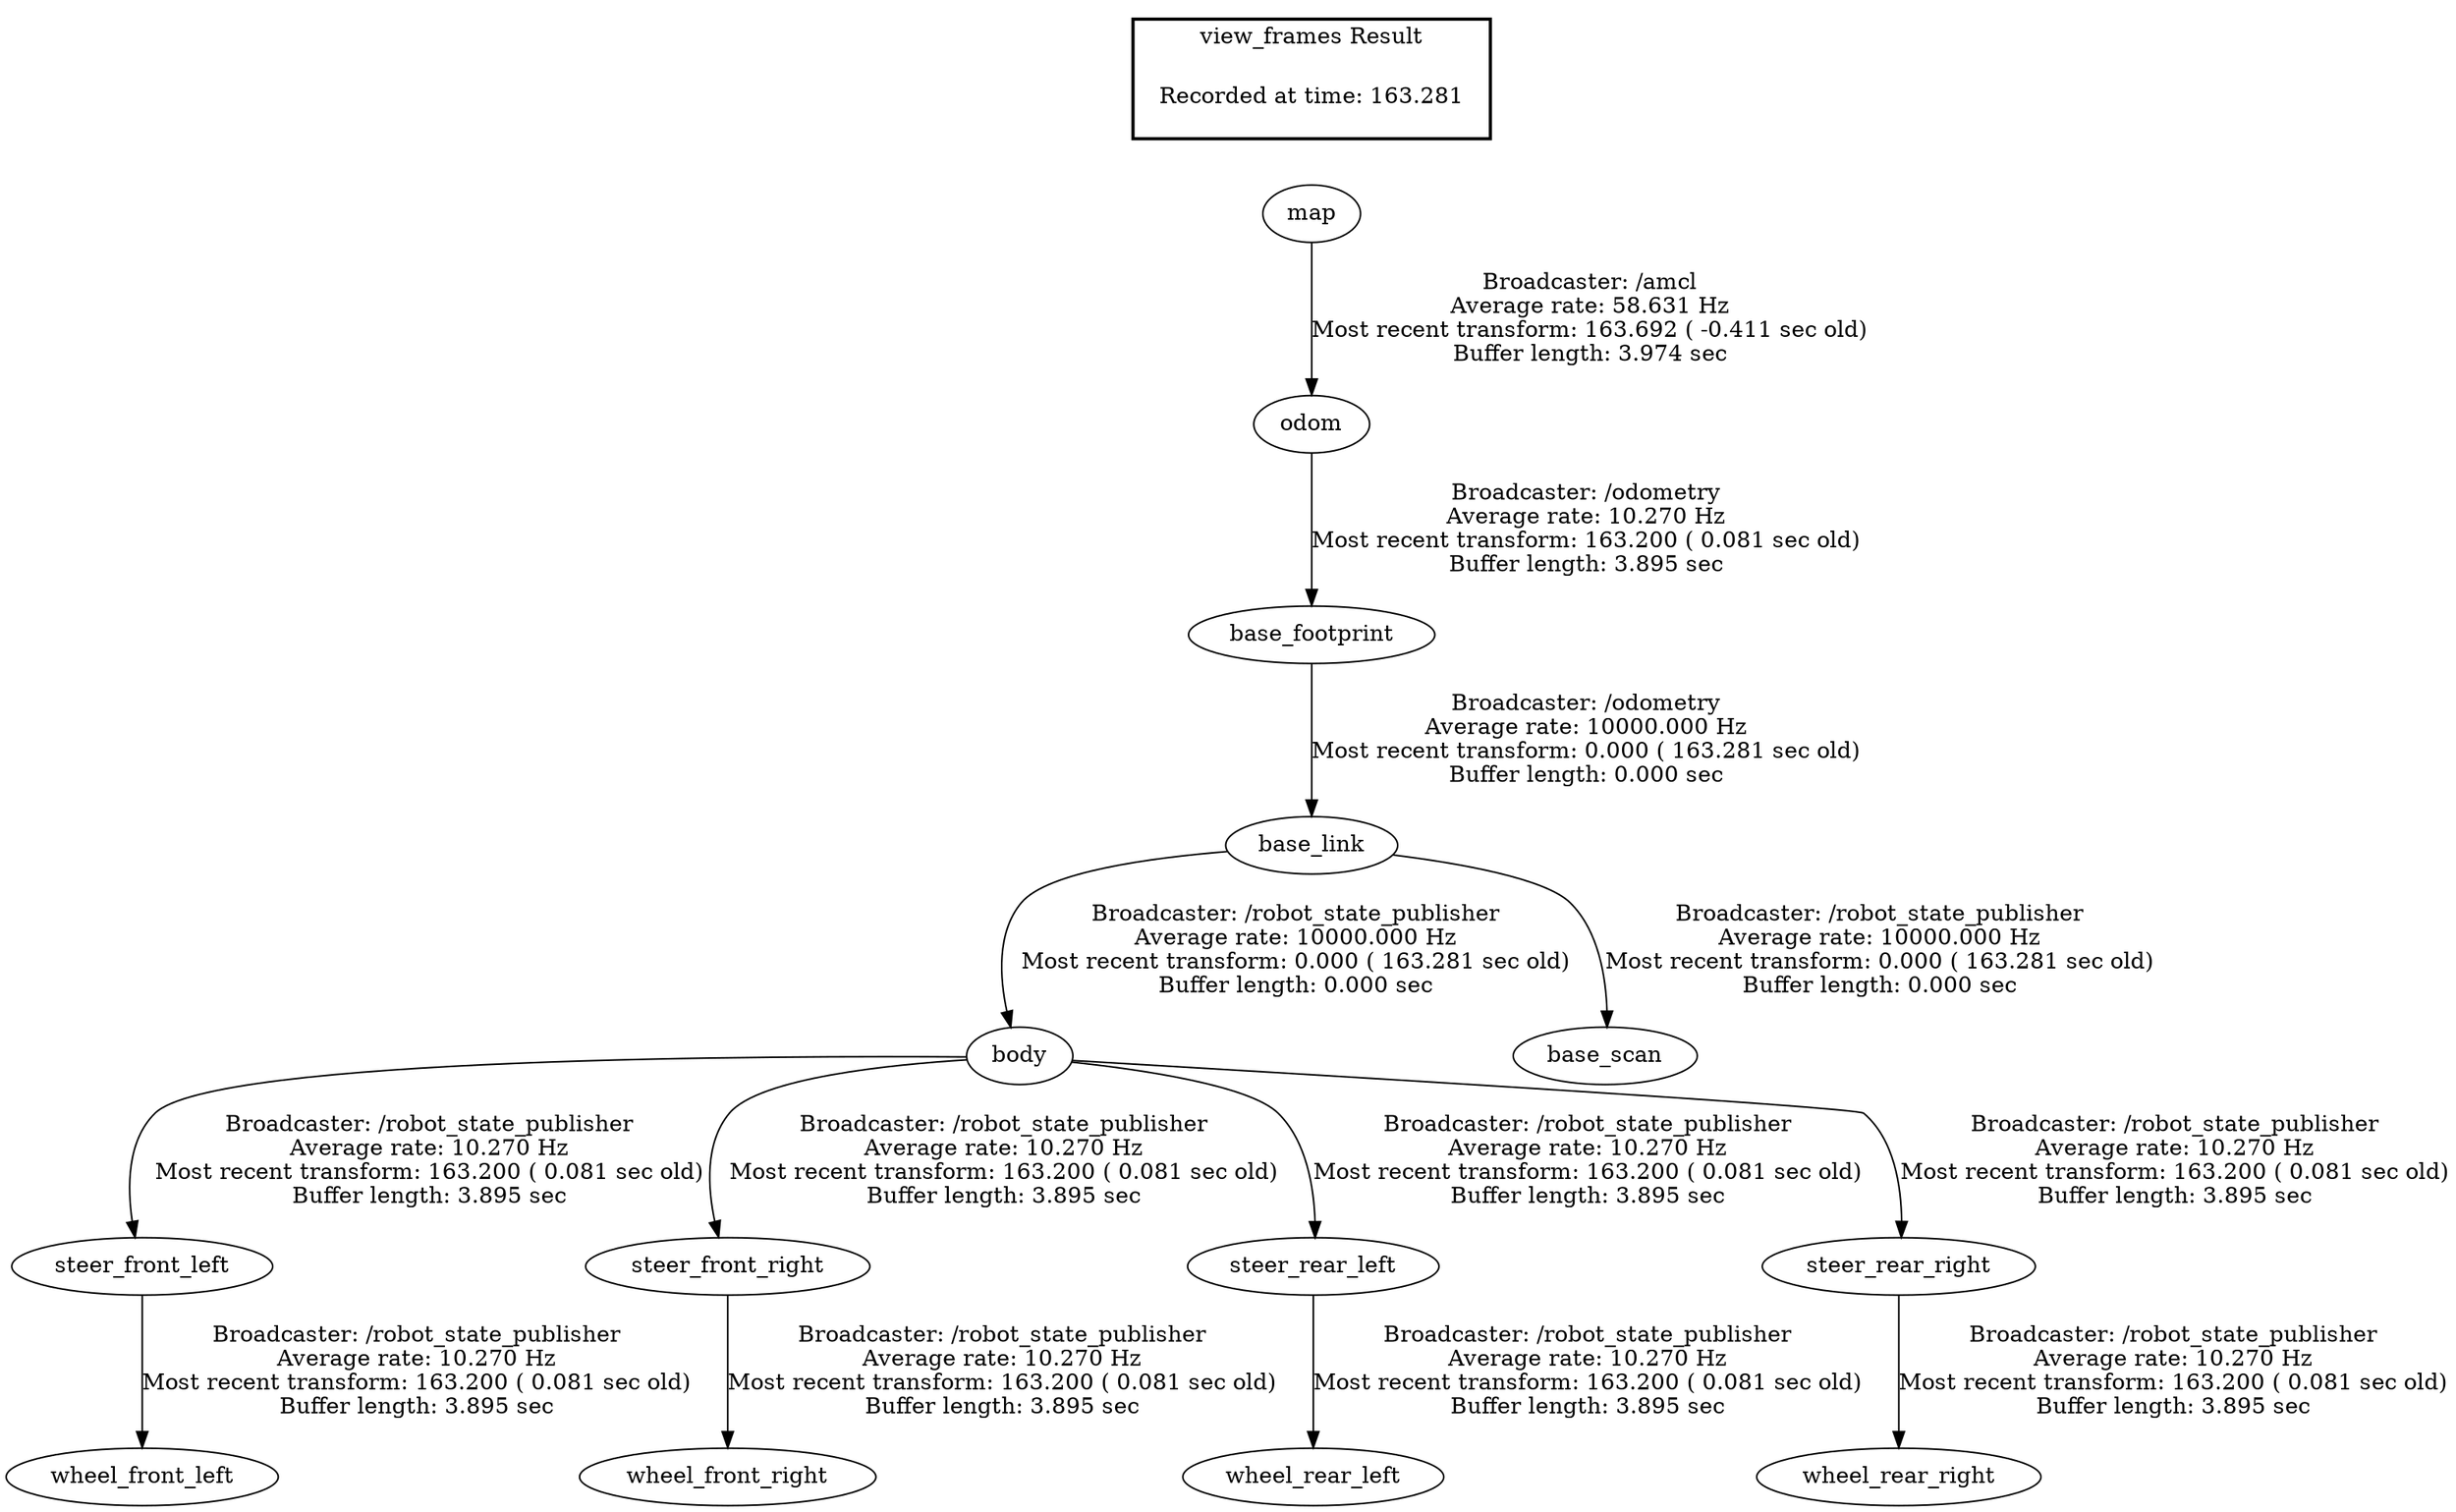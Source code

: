 digraph G {
"base_footprint" -> "base_link"[label="Broadcaster: /odometry\nAverage rate: 10000.000 Hz\nMost recent transform: 0.000 ( 163.281 sec old)\nBuffer length: 0.000 sec\n"];
"odom" -> "base_footprint"[label="Broadcaster: /odometry\nAverage rate: 10.270 Hz\nMost recent transform: 163.200 ( 0.081 sec old)\nBuffer length: 3.895 sec\n"];
"base_link" -> "body"[label="Broadcaster: /robot_state_publisher\nAverage rate: 10000.000 Hz\nMost recent transform: 0.000 ( 163.281 sec old)\nBuffer length: 0.000 sec\n"];
"base_link" -> "base_scan"[label="Broadcaster: /robot_state_publisher\nAverage rate: 10000.000 Hz\nMost recent transform: 0.000 ( 163.281 sec old)\nBuffer length: 0.000 sec\n"];
"map" -> "odom"[label="Broadcaster: /amcl\nAverage rate: 58.631 Hz\nMost recent transform: 163.692 ( -0.411 sec old)\nBuffer length: 3.974 sec\n"];
"body" -> "steer_front_left"[label="Broadcaster: /robot_state_publisher\nAverage rate: 10.270 Hz\nMost recent transform: 163.200 ( 0.081 sec old)\nBuffer length: 3.895 sec\n"];
"body" -> "steer_front_right"[label="Broadcaster: /robot_state_publisher\nAverage rate: 10.270 Hz\nMost recent transform: 163.200 ( 0.081 sec old)\nBuffer length: 3.895 sec\n"];
"body" -> "steer_rear_left"[label="Broadcaster: /robot_state_publisher\nAverage rate: 10.270 Hz\nMost recent transform: 163.200 ( 0.081 sec old)\nBuffer length: 3.895 sec\n"];
"body" -> "steer_rear_right"[label="Broadcaster: /robot_state_publisher\nAverage rate: 10.270 Hz\nMost recent transform: 163.200 ( 0.081 sec old)\nBuffer length: 3.895 sec\n"];
"steer_front_left" -> "wheel_front_left"[label="Broadcaster: /robot_state_publisher\nAverage rate: 10.270 Hz\nMost recent transform: 163.200 ( 0.081 sec old)\nBuffer length: 3.895 sec\n"];
"steer_front_right" -> "wheel_front_right"[label="Broadcaster: /robot_state_publisher\nAverage rate: 10.270 Hz\nMost recent transform: 163.200 ( 0.081 sec old)\nBuffer length: 3.895 sec\n"];
"steer_rear_left" -> "wheel_rear_left"[label="Broadcaster: /robot_state_publisher\nAverage rate: 10.270 Hz\nMost recent transform: 163.200 ( 0.081 sec old)\nBuffer length: 3.895 sec\n"];
"steer_rear_right" -> "wheel_rear_right"[label="Broadcaster: /robot_state_publisher\nAverage rate: 10.270 Hz\nMost recent transform: 163.200 ( 0.081 sec old)\nBuffer length: 3.895 sec\n"];
edge [style=invis];
 subgraph cluster_legend { style=bold; color=black; label ="view_frames Result";
"Recorded at time: 163.281"[ shape=plaintext ] ;
 }->"map";
}